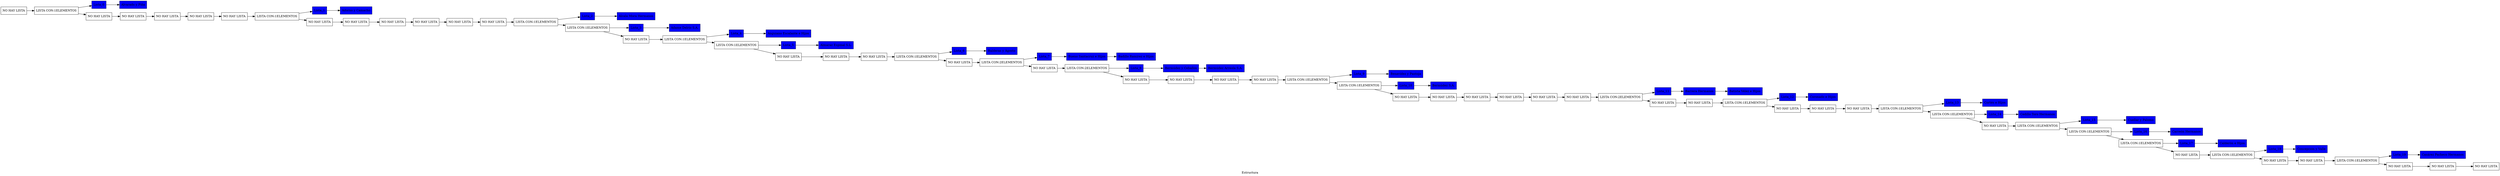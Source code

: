 digraph G {
rankdir = LR; 
	node [shape=record, color=black]; 
label = "Estructura";
color=black;
		n_0[label = "NO HAY LISTA"];
		n_1[label = "LISTA CON:1ELEMENTOS"];
subgraph Lista_0{
rankdir = UD; 
	node [shape=record, fillcolor ="blue", style ="filled", color=black]; 
n_1->Lista_0;
Lista_0->"Alvarado y Piña";
}
		n_2[label = "NO HAY LISTA"];
		n_3[label = "NO HAY LISTA"];
		n_4[label = "NO HAY LISTA"];
		n_5[label = "NO HAY LISTA"];
		n_6[label = "NO HAY LISTA"];
		n_7[label = "LISTA CON:1ELEMENTOS"];
subgraph Lista_1{
rankdir = UD; 
	node [shape=record, fillcolor ="blue", style ="filled", color=black]; 
n_7->Lista_1;
Lista_1->"Adorno y Camacho";
}
		n_8[label = "NO HAY LISTA"];
		n_9[label = "NO HAY LISTA"];
		n_10[label = "NO HAY LISTA"];
		n_11[label = "NO HAY LISTA"];
		n_12[label = "NO HAY LISTA"];
		n_13[label = "NO HAY LISTA"];
		n_14[label = "LISTA CON:1ELEMENTOS"];
subgraph Lista_2{
rankdir = UD; 
	node [shape=record, fillcolor ="blue", style ="filled", color=black]; 
n_14->Lista_2;
Lista_2->"Alcala Mora Hermanos";
}
		n_15[label = "LISTA CON:1ELEMENTOS"];
subgraph Lista_3{
rankdir = UD; 
	node [shape=record, fillcolor ="blue", style ="filled", color=black]; 
n_15->Lista_3;
Lista_3->"Adame Delrío S.A.";
}
		n_16[label = "NO HAY LISTA"];
		n_17[label = "LISTA CON:1ELEMENTOS"];
subgraph Lista_4{
rankdir = UD; 
	node [shape=record, fillcolor ="blue", style ="filled", color=black]; 
n_17->Lista_4;
Lista_4->"Anguiano Escalante e Hijos";
}
		n_18[label = "LISTA CON:1ELEMENTOS"];
subgraph Lista_5{
rankdir = UD; 
	node [shape=record, fillcolor ="blue", style ="filled", color=black]; 
n_18->Lista_5;
Lista_5->"Almaraz Espinal S.L.";
}
		n_19[label = "NO HAY LISTA"];
		n_20[label = "NO HAY LISTA"];
		n_21[label = "NO HAY LISTA"];
		n_22[label = "LISTA CON:1ELEMENTOS"];
subgraph Lista_6{
rankdir = UD; 
	node [shape=record, fillcolor ="blue", style ="filled", color=black]; 
n_22->Lista_6;
Lista_6->"Balderas y Agosto";
}
		n_23[label = "NO HAY LISTA"];
		n_24[label = "LISTA CON:2ELEMENTOS"];
subgraph Lista_7{
rankdir = UD; 
	node [shape=record, fillcolor ="blue", style ="filled", color=black]; 
"Bueno Santacruz e Hijos"->"Badillo Ramírez e Hijos";
n_24->Lista_7;
Lista_7->"Bueno Santacruz e Hijos";
}
		n_25[label = "NO HAY LISTA"];
		n_26[label = "LISTA CON:2ELEMENTOS"];
subgraph Lista_8{
rankdir = UD; 
	node [shape=record, fillcolor ="blue", style ="filled", color=black]; 
"Bermúdez y Ceballos"->"Bermúdez Arreola S.A.";
n_26->Lista_8;
Lista_8->"Bermúdez y Ceballos";
}
		n_27[label = "NO HAY LISTA"];
		n_28[label = "NO HAY LISTA"];
		n_29[label = "NO HAY LISTA"];
		n_30[label = "NO HAY LISTA"];
		n_31[label = "LISTA CON:1ELEMENTOS"];
subgraph Lista_9{
rankdir = UD; 
	node [shape=record, fillcolor ="blue", style ="filled", color=black]; 
n_31->Lista_9;
Lista_9->"Benavídez y Pantoja";
}
		n_32[label = "LISTA CON:1ELEMENTOS"];
subgraph Lista_10{
rankdir = UD; 
	node [shape=record, fillcolor ="blue", style ="filled", color=black]; 
n_32->Lista_10;
Lista_10->"Bermúdez S.A.";
}
		n_33[label = "NO HAY LISTA"];
		n_34[label = "NO HAY LISTA"];
		n_35[label = "NO HAY LISTA"];
		n_36[label = "NO HAY LISTA"];
		n_37[label = "NO HAY LISTA"];
		n_38[label = "NO HAY LISTA"];
		n_39[label = "LISTA CON:2ELEMENTOS"];
subgraph Lista_11{
rankdir = UD; 
	node [shape=record, fillcolor ="blue", style ="filled", color=black]; 
"Barrera Hermanos"->"Batista Vélez e Hijos";
n_39->Lista_11;
Lista_11->"Barrera Hermanos";
}
		n_40[label = "NO HAY LISTA"];
		n_41[label = "NO HAY LISTA"];
		n_42[label = "LISTA CON:1ELEMENTOS"];
subgraph Lista_12{
rankdir = UD; 
	node [shape=record, fillcolor ="blue", style ="filled", color=black]; 
n_42->Lista_12;
Lista_12->"Coronado e Hijos";
}
		n_43[label = "NO HAY LISTA"];
		n_44[label = "NO HAY LISTA"];
		n_45[label = "NO HAY LISTA"];
		n_46[label = "LISTA CON:1ELEMENTOS"];
subgraph Lista_13{
rankdir = UD; 
	node [shape=record, fillcolor ="blue", style ="filled", color=black]; 
n_46->Lista_13;
Lista_13->"Cortés e Hijos";
}
		n_47[label = "LISTA CON:1ELEMENTOS"];
subgraph Lista_14{
rankdir = UD; 
	node [shape=record, fillcolor ="blue", style ="filled", color=black]; 
n_47->Lista_14;
Lista_14->"Cedillo Toro Hermanos";
}
		n_48[label = "NO HAY LISTA"];
		n_49[label = "LISTA CON:1ELEMENTOS"];
subgraph Lista_15{
rankdir = UD; 
	node [shape=record, fillcolor ="blue", style ="filled", color=black]; 
n_49->Lista_15;
Lista_15->"Cuellar y Palomo";
}
		n_50[label = "LISTA CON:1ELEMENTOS"];
subgraph Lista_16{
rankdir = UD; 
	node [shape=record, fillcolor ="blue", style ="filled", color=black]; 
n_50->Lista_16;
Lista_16->"Carreón Hermanos";
}
		n_51[label = "LISTA CON:1ELEMENTOS"];
subgraph Lista_17{
rankdir = UD; 
	node [shape=record, fillcolor ="blue", style ="filled", color=black]; 
n_51->Lista_17;
Lista_17->"Calderón e Hijos";
}
		n_52[label = "NO HAY LISTA"];
		n_53[label = "LISTA CON:1ELEMENTOS"];
subgraph Lista_18{
rankdir = UD; 
	node [shape=record, fillcolor ="blue", style ="filled", color=black]; 
n_53->Lista_18;
Lista_18->"Concepción y Valle";
}
		n_54[label = "NO HAY LISTA"];
		n_55[label = "NO HAY LISTA"];
		n_56[label = "LISTA CON:1ELEMENTOS"];
subgraph Lista_19{
rankdir = UD; 
	node [shape=record, fillcolor ="blue", style ="filled", color=black]; 
n_56->Lista_19;
Lista_19->"Casárez Pacheco Hermanos";
}
		n_57[label = "NO HAY LISTA"];
		n_58[label = "NO HAY LISTA"];
		n_59[label = "NO HAY LISTA"];
n_0->n_1;
n_1->n_2;
n_2->n_3;
n_3->n_4;
n_4->n_5;
n_5->n_6;
n_6->n_7;
n_7->n_8;
n_8->n_9;
n_9->n_10;
n_10->n_11;
n_11->n_12;
n_12->n_13;
n_13->n_14;
n_14->n_15;
n_15->n_16;
n_16->n_17;
n_17->n_18;
n_18->n_19;
n_19->n_20;
n_20->n_21;
n_21->n_22;
n_22->n_23;
n_23->n_24;
n_24->n_25;
n_25->n_26;
n_26->n_27;
n_27->n_28;
n_28->n_29;
n_29->n_30;
n_30->n_31;
n_31->n_32;
n_32->n_33;
n_33->n_34;
n_34->n_35;
n_35->n_36;
n_36->n_37;
n_37->n_38;
n_38->n_39;
n_39->n_40;
n_40->n_41;
n_41->n_42;
n_42->n_43;
n_43->n_44;
n_44->n_45;
n_45->n_46;
n_46->n_47;
n_47->n_48;
n_48->n_49;
n_49->n_50;
n_50->n_51;
n_51->n_52;
n_52->n_53;
n_53->n_54;
n_54->n_55;
n_55->n_56;
n_56->n_57;
n_57->n_58;
n_58->n_59;
}
